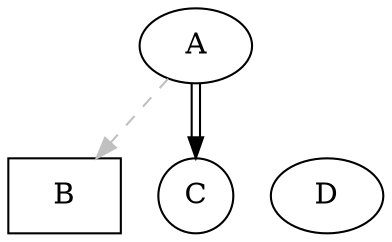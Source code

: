 digraph test1 {

  A [s‭hape=diamond]
  B [shape=box]
  C [shape=circle]

  A -> B [style=dashed, color=grey]
  A -> C [color="black:invis:black"]
  A -> D [penwidth=340282366920938463463374607431768211461, arrowhead=none]

}
